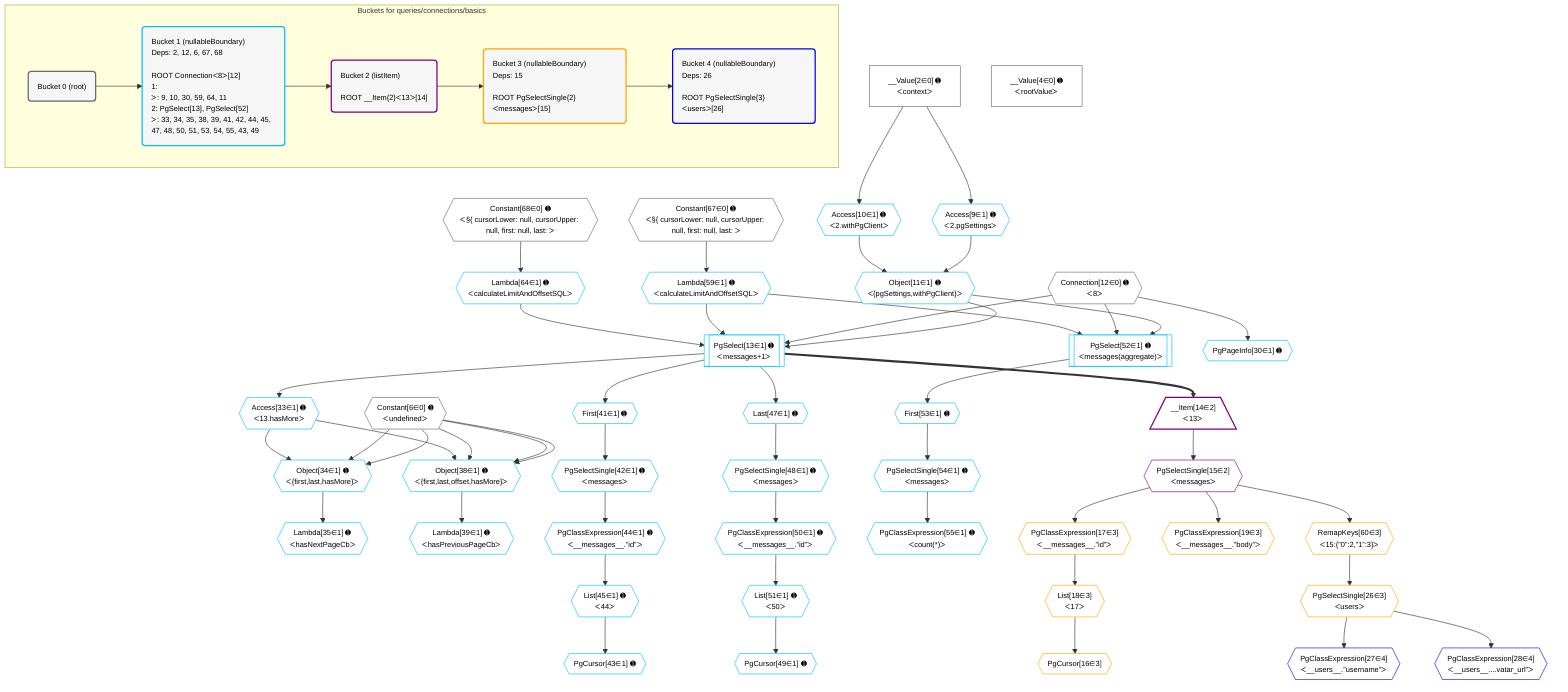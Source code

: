 %%{init: {'themeVariables': { 'fontSize': '12px'}}}%%
graph TD
    classDef path fill:#eee,stroke:#000,color:#000
    classDef plan fill:#fff,stroke-width:1px,color:#000
    classDef itemplan fill:#fff,stroke-width:2px,color:#000
    classDef unbatchedplan fill:#dff,stroke-width:1px,color:#000
    classDef sideeffectplan fill:#fcc,stroke-width:2px,color:#000
    classDef bucket fill:#f6f6f6,color:#000,stroke-width:2px,text-align:left


    %% plan dependencies
    __Value2["__Value[2∈0] ➊<br />ᐸcontextᐳ"]:::plan
    __Value4["__Value[4∈0] ➊<br />ᐸrootValueᐳ"]:::plan
    Constant6{{"Constant[6∈0] ➊<br />ᐸundefinedᐳ"}}:::plan
    Connection12{{"Connection[12∈0] ➊<br />ᐸ8ᐳ"}}:::plan
    Constant67{{"Constant[67∈0] ➊<br />ᐸ§{ cursorLower: null, cursorUpper: null, first: null, last: ᐳ"}}:::plan
    Constant68{{"Constant[68∈0] ➊<br />ᐸ§{ cursorLower: null, cursorUpper: null, first: null, last: ᐳ"}}:::plan
    PgSelect13[["PgSelect[13∈1] ➊<br />ᐸmessages+1ᐳ"]]:::plan
    Object11{{"Object[11∈1] ➊<br />ᐸ{pgSettings,withPgClient}ᐳ"}}:::plan
    Lambda59{{"Lambda[59∈1] ➊<br />ᐸcalculateLimitAndOffsetSQLᐳ"}}:::plan
    Lambda64{{"Lambda[64∈1] ➊<br />ᐸcalculateLimitAndOffsetSQLᐳ"}}:::plan
    Object11 & Connection12 & Lambda59 & Lambda64 --> PgSelect13
    Object38{{"Object[38∈1] ➊<br />ᐸ{first,last,offset,hasMore}ᐳ"}}:::plan
    Access33{{"Access[33∈1] ➊<br />ᐸ13.hasMoreᐳ"}}:::plan
    Constant6 & Constant6 & Constant6 & Access33 --> Object38
    Object34{{"Object[34∈1] ➊<br />ᐸ{first,last,hasMore}ᐳ"}}:::plan
    Constant6 & Constant6 & Access33 --> Object34
    PgSelect52[["PgSelect[52∈1] ➊<br />ᐸmessages(aggregate)ᐳ"]]:::plan
    Object11 & Connection12 & Lambda59 --> PgSelect52
    Access9{{"Access[9∈1] ➊<br />ᐸ2.pgSettingsᐳ"}}:::plan
    Access10{{"Access[10∈1] ➊<br />ᐸ2.withPgClientᐳ"}}:::plan
    Access9 & Access10 --> Object11
    __Value2 --> Access9
    __Value2 --> Access10
    PgPageInfo30{{"PgPageInfo[30∈1] ➊"}}:::plan
    Connection12 --> PgPageInfo30
    PgSelect13 --> Access33
    Lambda35{{"Lambda[35∈1] ➊<br />ᐸhasNextPageCbᐳ"}}:::plan
    Object34 --> Lambda35
    Lambda39{{"Lambda[39∈1] ➊<br />ᐸhasPreviousPageCbᐳ"}}:::plan
    Object38 --> Lambda39
    First41{{"First[41∈1] ➊"}}:::plan
    PgSelect13 --> First41
    PgSelectSingle42{{"PgSelectSingle[42∈1] ➊<br />ᐸmessagesᐳ"}}:::plan
    First41 --> PgSelectSingle42
    PgCursor43{{"PgCursor[43∈1] ➊"}}:::plan
    List45{{"List[45∈1] ➊<br />ᐸ44ᐳ"}}:::plan
    List45 --> PgCursor43
    PgClassExpression44{{"PgClassExpression[44∈1] ➊<br />ᐸ__messages__.”id”ᐳ"}}:::plan
    PgSelectSingle42 --> PgClassExpression44
    PgClassExpression44 --> List45
    Last47{{"Last[47∈1] ➊"}}:::plan
    PgSelect13 --> Last47
    PgSelectSingle48{{"PgSelectSingle[48∈1] ➊<br />ᐸmessagesᐳ"}}:::plan
    Last47 --> PgSelectSingle48
    PgCursor49{{"PgCursor[49∈1] ➊"}}:::plan
    List51{{"List[51∈1] ➊<br />ᐸ50ᐳ"}}:::plan
    List51 --> PgCursor49
    PgClassExpression50{{"PgClassExpression[50∈1] ➊<br />ᐸ__messages__.”id”ᐳ"}}:::plan
    PgSelectSingle48 --> PgClassExpression50
    PgClassExpression50 --> List51
    First53{{"First[53∈1] ➊"}}:::plan
    PgSelect52 --> First53
    PgSelectSingle54{{"PgSelectSingle[54∈1] ➊<br />ᐸmessagesᐳ"}}:::plan
    First53 --> PgSelectSingle54
    PgClassExpression55{{"PgClassExpression[55∈1] ➊<br />ᐸcount(*)ᐳ"}}:::plan
    PgSelectSingle54 --> PgClassExpression55
    Constant67 --> Lambda59
    Constant68 --> Lambda64
    __Item14[/"__Item[14∈2]<br />ᐸ13ᐳ"\]:::itemplan
    PgSelect13 ==> __Item14
    PgSelectSingle15{{"PgSelectSingle[15∈2]<br />ᐸmessagesᐳ"}}:::plan
    __Item14 --> PgSelectSingle15
    PgCursor16{{"PgCursor[16∈3]"}}:::plan
    List18{{"List[18∈3]<br />ᐸ17ᐳ"}}:::plan
    List18 --> PgCursor16
    PgClassExpression17{{"PgClassExpression[17∈3]<br />ᐸ__messages__.”id”ᐳ"}}:::plan
    PgSelectSingle15 --> PgClassExpression17
    PgClassExpression17 --> List18
    PgClassExpression19{{"PgClassExpression[19∈3]<br />ᐸ__messages__.”body”ᐳ"}}:::plan
    PgSelectSingle15 --> PgClassExpression19
    PgSelectSingle26{{"PgSelectSingle[26∈3]<br />ᐸusersᐳ"}}:::plan
    RemapKeys60{{"RemapKeys[60∈3]<br />ᐸ15:{”0”:2,”1”:3}ᐳ"}}:::plan
    RemapKeys60 --> PgSelectSingle26
    PgSelectSingle15 --> RemapKeys60
    PgClassExpression27{{"PgClassExpression[27∈4]<br />ᐸ__users__.”username”ᐳ"}}:::plan
    PgSelectSingle26 --> PgClassExpression27
    PgClassExpression28{{"PgClassExpression[28∈4]<br />ᐸ__users__....vatar_url”ᐳ"}}:::plan
    PgSelectSingle26 --> PgClassExpression28

    %% define steps

    subgraph "Buckets for queries/connections/basics"
    Bucket0("Bucket 0 (root)"):::bucket
    classDef bucket0 stroke:#696969
    class Bucket0,__Value2,__Value4,Constant6,Connection12,Constant67,Constant68 bucket0
    Bucket1("Bucket 1 (nullableBoundary)<br />Deps: 2, 12, 6, 67, 68<br /><br />ROOT Connectionᐸ8ᐳ[12]<br />1: <br />ᐳ: 9, 10, 30, 59, 64, 11<br />2: PgSelect[13], PgSelect[52]<br />ᐳ: 33, 34, 35, 38, 39, 41, 42, 44, 45, 47, 48, 50, 51, 53, 54, 55, 43, 49"):::bucket
    classDef bucket1 stroke:#00bfff
    class Bucket1,Access9,Access10,Object11,PgSelect13,PgPageInfo30,Access33,Object34,Lambda35,Object38,Lambda39,First41,PgSelectSingle42,PgCursor43,PgClassExpression44,List45,Last47,PgSelectSingle48,PgCursor49,PgClassExpression50,List51,PgSelect52,First53,PgSelectSingle54,PgClassExpression55,Lambda59,Lambda64 bucket1
    Bucket2("Bucket 2 (listItem)<br /><br />ROOT __Item{2}ᐸ13ᐳ[14]"):::bucket
    classDef bucket2 stroke:#7f007f
    class Bucket2,__Item14,PgSelectSingle15 bucket2
    Bucket3("Bucket 3 (nullableBoundary)<br />Deps: 15<br /><br />ROOT PgSelectSingle{2}ᐸmessagesᐳ[15]"):::bucket
    classDef bucket3 stroke:#ffa500
    class Bucket3,PgCursor16,PgClassExpression17,List18,PgClassExpression19,PgSelectSingle26,RemapKeys60 bucket3
    Bucket4("Bucket 4 (nullableBoundary)<br />Deps: 26<br /><br />ROOT PgSelectSingle{3}ᐸusersᐳ[26]"):::bucket
    classDef bucket4 stroke:#0000ff
    class Bucket4,PgClassExpression27,PgClassExpression28 bucket4
    Bucket0 --> Bucket1
    Bucket1 --> Bucket2
    Bucket2 --> Bucket3
    Bucket3 --> Bucket4
    end